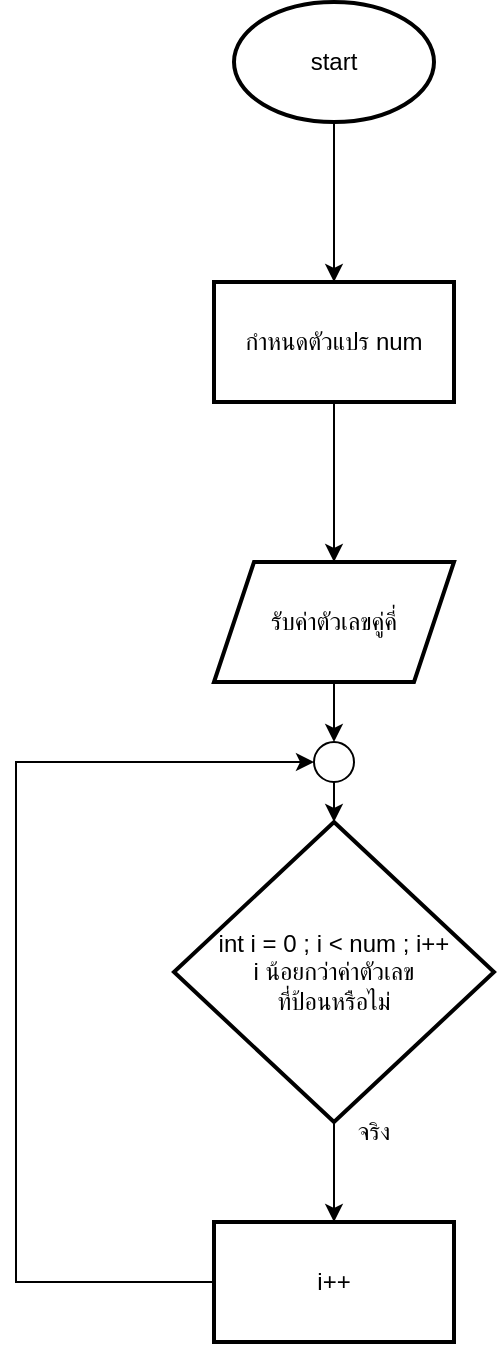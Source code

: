 <mxfile version="25.0.1">
  <diagram name="Page-1" id="PEfB-1Pnk6GdNnfChvH0">
    <mxGraphModel dx="965" dy="510" grid="1" gridSize="10" guides="1" tooltips="1" connect="1" arrows="1" fold="1" page="1" pageScale="1" pageWidth="850" pageHeight="1100" math="0" shadow="0">
      <root>
        <mxCell id="0" />
        <mxCell id="1" parent="0" />
        <mxCell id="WJgqr20gJXIDi2ClU0rj-3" value="" style="edgeStyle=orthogonalEdgeStyle;rounded=0;orthogonalLoop=1;jettySize=auto;html=1;" edge="1" parent="1" source="WJgqr20gJXIDi2ClU0rj-1" target="WJgqr20gJXIDi2ClU0rj-2">
          <mxGeometry relative="1" as="geometry" />
        </mxCell>
        <mxCell id="WJgqr20gJXIDi2ClU0rj-1" value="start" style="strokeWidth=2;html=1;shape=mxgraph.flowchart.start_1;whiteSpace=wrap;" vertex="1" parent="1">
          <mxGeometry x="370" y="60" width="100" height="60" as="geometry" />
        </mxCell>
        <mxCell id="WJgqr20gJXIDi2ClU0rj-5" value="" style="edgeStyle=orthogonalEdgeStyle;rounded=0;orthogonalLoop=1;jettySize=auto;html=1;" edge="1" parent="1" source="WJgqr20gJXIDi2ClU0rj-2" target="WJgqr20gJXIDi2ClU0rj-4">
          <mxGeometry relative="1" as="geometry" />
        </mxCell>
        <mxCell id="WJgqr20gJXIDi2ClU0rj-2" value="กำหนดตัวแปร num" style="whiteSpace=wrap;html=1;strokeWidth=2;" vertex="1" parent="1">
          <mxGeometry x="360" y="200" width="120" height="60" as="geometry" />
        </mxCell>
        <mxCell id="WJgqr20gJXIDi2ClU0rj-7" value="" style="edgeStyle=orthogonalEdgeStyle;rounded=0;orthogonalLoop=1;jettySize=auto;html=1;entryX=0.5;entryY=0;entryDx=0;entryDy=0;entryPerimeter=0;" edge="1" parent="1" target="WJgqr20gJXIDi2ClU0rj-12">
          <mxGeometry relative="1" as="geometry">
            <mxPoint x="420" y="400" as="sourcePoint" />
          </mxGeometry>
        </mxCell>
        <mxCell id="WJgqr20gJXIDi2ClU0rj-4" value="รับค่าตัวเลขคู่คี่" style="shape=parallelogram;perimeter=parallelogramPerimeter;whiteSpace=wrap;html=1;fixedSize=1;strokeWidth=2;" vertex="1" parent="1">
          <mxGeometry x="360" y="340" width="120" height="60" as="geometry" />
        </mxCell>
        <mxCell id="WJgqr20gJXIDi2ClU0rj-9" value="" style="edgeStyle=orthogonalEdgeStyle;rounded=0;orthogonalLoop=1;jettySize=auto;html=1;" edge="1" parent="1" source="WJgqr20gJXIDi2ClU0rj-6" target="WJgqr20gJXIDi2ClU0rj-8">
          <mxGeometry relative="1" as="geometry" />
        </mxCell>
        <mxCell id="WJgqr20gJXIDi2ClU0rj-6" value="int i = 0 ; i &amp;lt; num ; i++&lt;div&gt;i น้อยกว่าค่าตัวเลข&lt;/div&gt;&lt;div&gt;ที่ป้อนหรือไม่&lt;/div&gt;" style="rhombus;whiteSpace=wrap;html=1;strokeWidth=2;" vertex="1" parent="1">
          <mxGeometry x="340" y="470" width="160" height="150" as="geometry" />
        </mxCell>
        <mxCell id="WJgqr20gJXIDi2ClU0rj-11" style="edgeStyle=orthogonalEdgeStyle;rounded=0;orthogonalLoop=1;jettySize=auto;html=1;entryX=0;entryY=0.5;entryDx=0;entryDy=0;entryPerimeter=0;exitX=0;exitY=0.5;exitDx=0;exitDy=0;" edge="1" parent="1" source="WJgqr20gJXIDi2ClU0rj-8" target="WJgqr20gJXIDi2ClU0rj-12">
          <mxGeometry relative="1" as="geometry">
            <mxPoint x="400" y="430" as="targetPoint" />
            <Array as="points">
              <mxPoint x="261" y="700" />
              <mxPoint x="261" y="440" />
            </Array>
          </mxGeometry>
        </mxCell>
        <mxCell id="WJgqr20gJXIDi2ClU0rj-8" value="i++" style="whiteSpace=wrap;html=1;strokeWidth=2;" vertex="1" parent="1">
          <mxGeometry x="360" y="670" width="120" height="60" as="geometry" />
        </mxCell>
        <mxCell id="WJgqr20gJXIDi2ClU0rj-10" value="จริง" style="text;html=1;align=center;verticalAlign=middle;whiteSpace=wrap;rounded=0;" vertex="1" parent="1">
          <mxGeometry x="410" y="610" width="60" height="30" as="geometry" />
        </mxCell>
        <mxCell id="WJgqr20gJXIDi2ClU0rj-13" style="edgeStyle=orthogonalEdgeStyle;rounded=0;orthogonalLoop=1;jettySize=auto;html=1;exitX=0.5;exitY=1;exitDx=0;exitDy=0;exitPerimeter=0;entryX=0.5;entryY=0;entryDx=0;entryDy=0;" edge="1" parent="1" source="WJgqr20gJXIDi2ClU0rj-12" target="WJgqr20gJXIDi2ClU0rj-6">
          <mxGeometry relative="1" as="geometry" />
        </mxCell>
        <mxCell id="WJgqr20gJXIDi2ClU0rj-12" value="" style="verticalLabelPosition=bottom;verticalAlign=top;html=1;shape=mxgraph.flowchart.on-page_reference;" vertex="1" parent="1">
          <mxGeometry x="410" y="430" width="20" height="20" as="geometry" />
        </mxCell>
      </root>
    </mxGraphModel>
  </diagram>
</mxfile>
